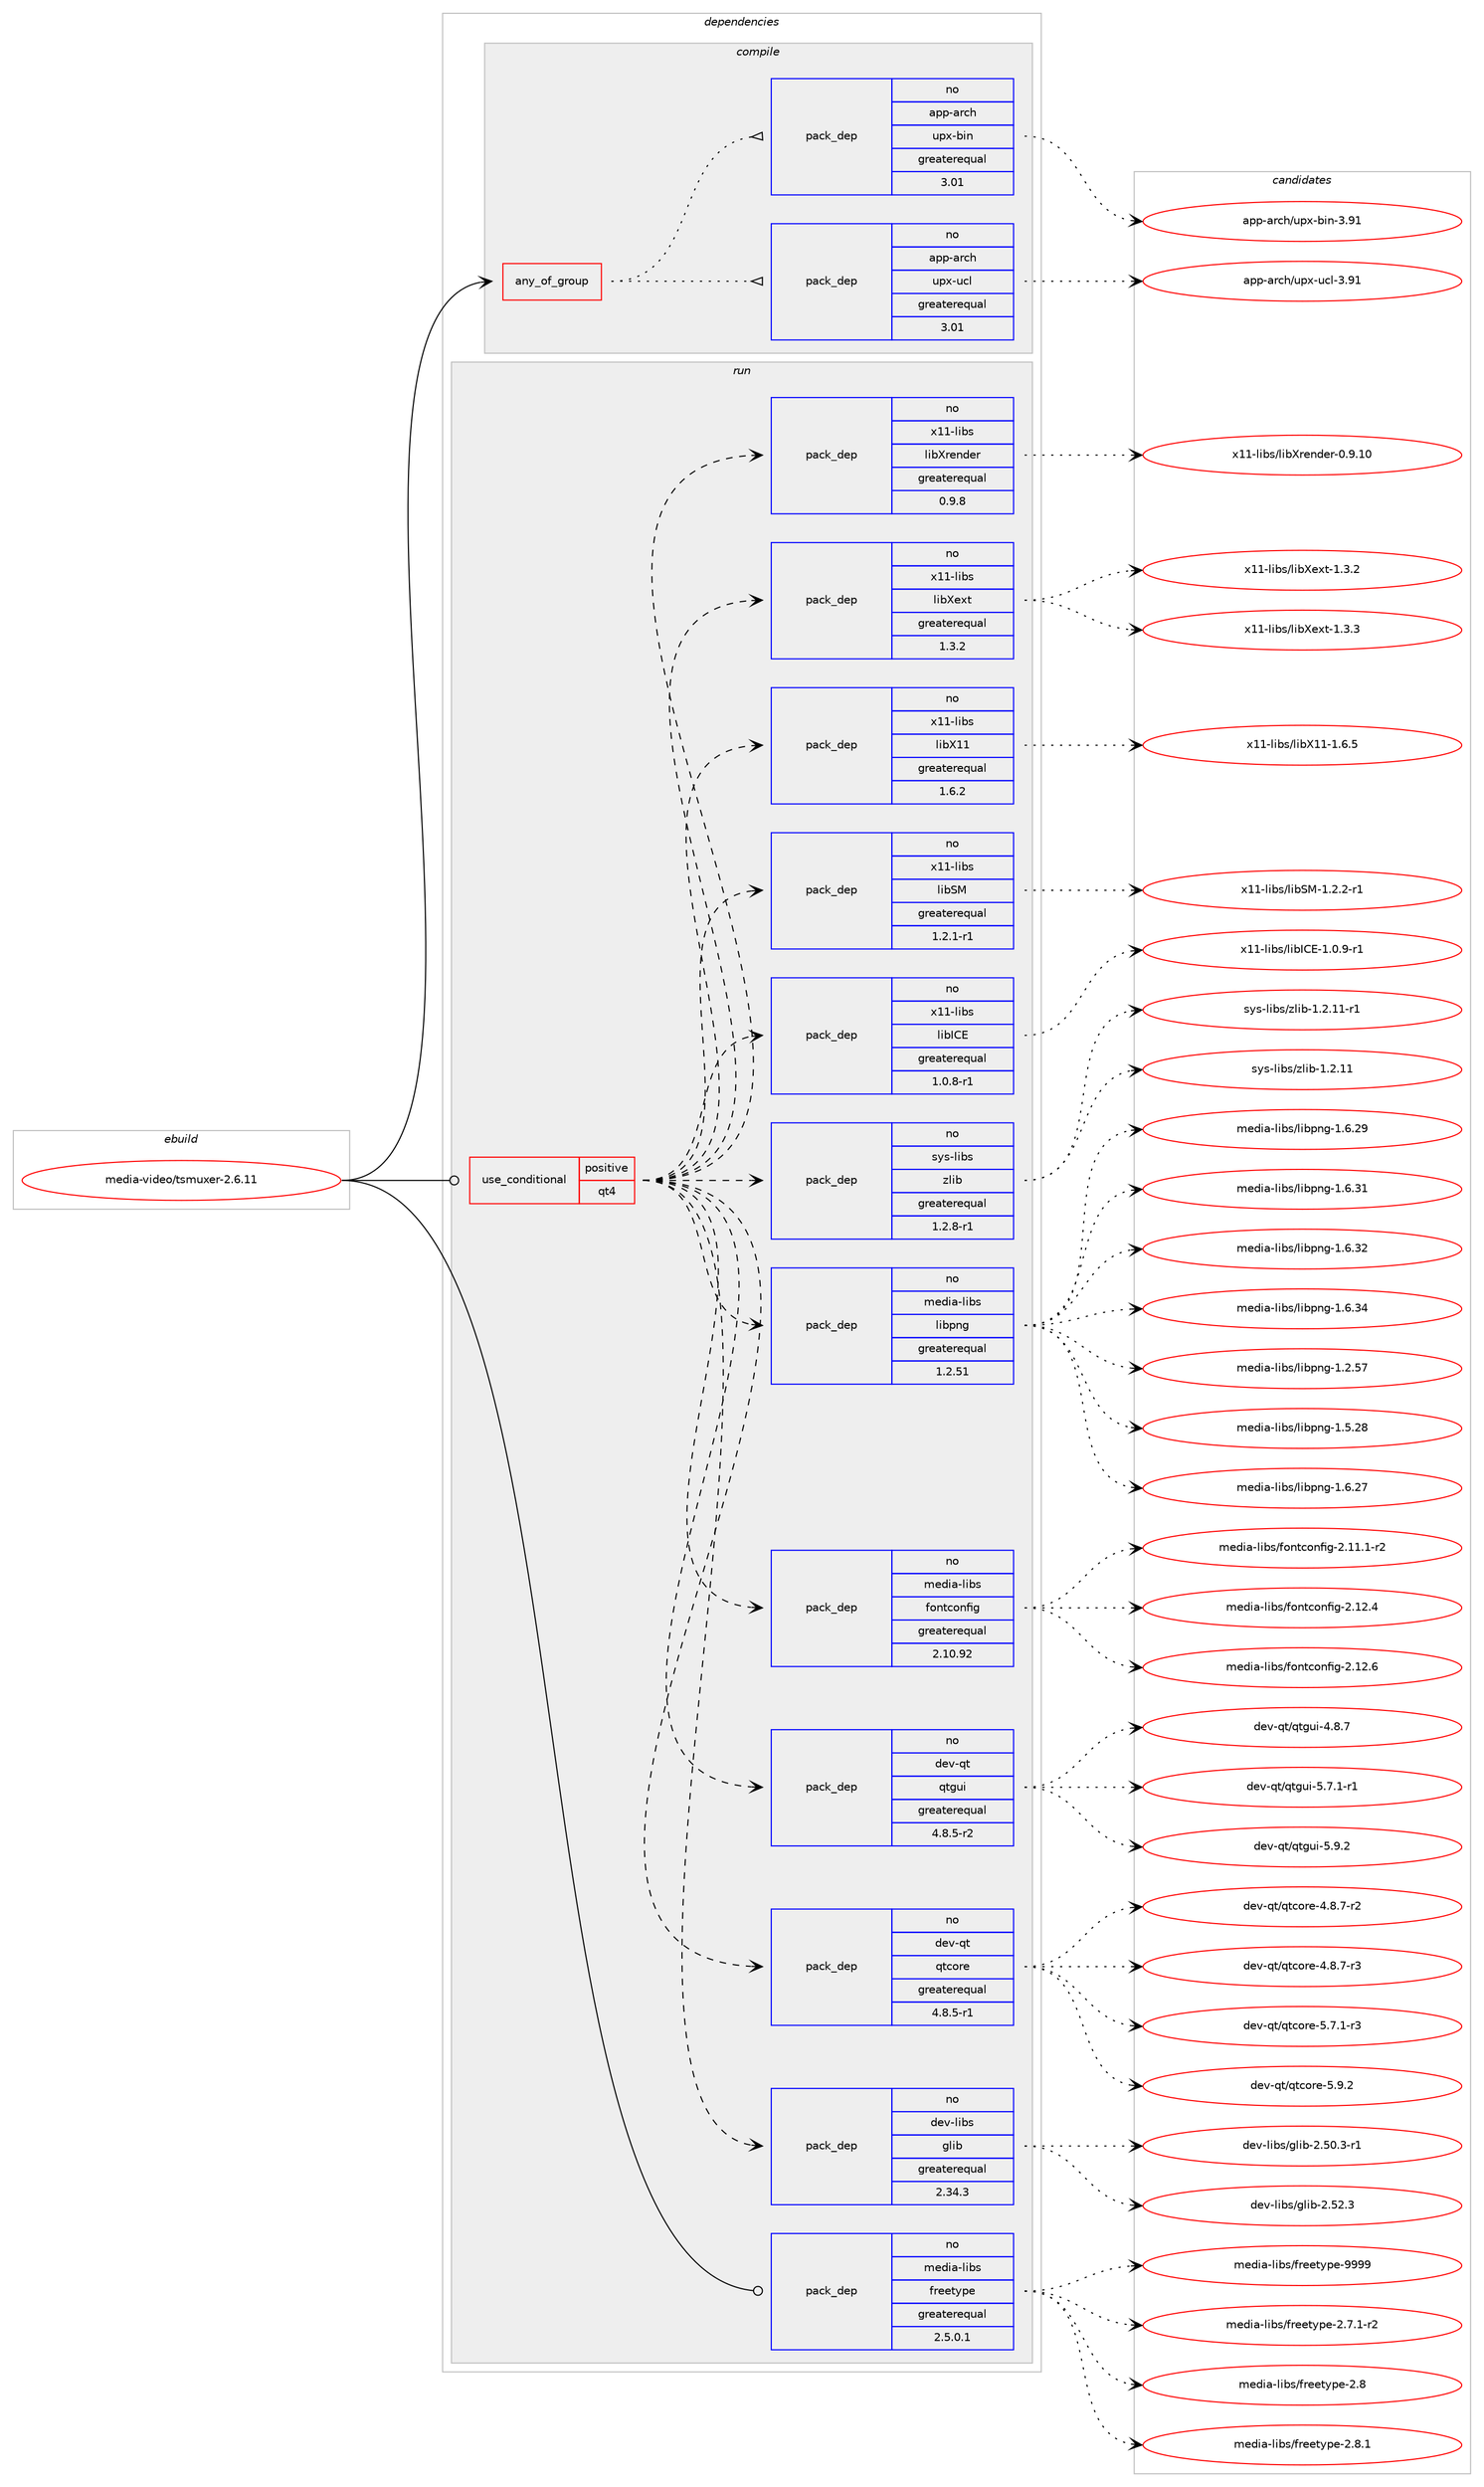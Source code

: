 digraph prolog {

# *************
# Graph options
# *************

newrank=true;
concentrate=true;
compound=true;
graph [rankdir=LR,fontname=Helvetica,fontsize=10,ranksep=1.5];#, ranksep=2.5, nodesep=0.2];
edge  [arrowhead=vee];
node  [fontname=Helvetica,fontsize=10];

# **********
# The ebuild
# **********

subgraph cluster_leftcol {
color=gray;
rank=same;
label=<<i>ebuild</i>>;
id [label="media-video/tsmuxer-2.6.11", color=red, width=4, href="../media-video/tsmuxer-2.6.11.svg"];
}

# ****************
# The dependencies
# ****************

subgraph cluster_midcol {
color=gray;
label=<<i>dependencies</i>>;
subgraph cluster_compile {
fillcolor="#eeeeee";
style=filled;
label=<<i>compile</i>>;
subgraph any6255 {
dependency397245 [label=<<TABLE BORDER="0" CELLBORDER="1" CELLSPACING="0" CELLPADDING="4"><TR><TD CELLPADDING="10">any_of_group</TD></TR></TABLE>>, shape=none, color=red];subgraph pack292913 {
dependency397246 [label=<<TABLE BORDER="0" CELLBORDER="1" CELLSPACING="0" CELLPADDING="4" WIDTH="220"><TR><TD ROWSPAN="6" CELLPADDING="30">pack_dep</TD></TR><TR><TD WIDTH="110">no</TD></TR><TR><TD>app-arch</TD></TR><TR><TD>upx-ucl</TD></TR><TR><TD>greaterequal</TD></TR><TR><TD>3.01</TD></TR></TABLE>>, shape=none, color=blue];
}
dependency397245:e -> dependency397246:w [weight=20,style="dotted",arrowhead="oinv"];
subgraph pack292914 {
dependency397247 [label=<<TABLE BORDER="0" CELLBORDER="1" CELLSPACING="0" CELLPADDING="4" WIDTH="220"><TR><TD ROWSPAN="6" CELLPADDING="30">pack_dep</TD></TR><TR><TD WIDTH="110">no</TD></TR><TR><TD>app-arch</TD></TR><TR><TD>upx-bin</TD></TR><TR><TD>greaterequal</TD></TR><TR><TD>3.01</TD></TR></TABLE>>, shape=none, color=blue];
}
dependency397245:e -> dependency397247:w [weight=20,style="dotted",arrowhead="oinv"];
}
id:e -> dependency397245:w [weight=20,style="solid",arrowhead="vee"];
}
subgraph cluster_compileandrun {
fillcolor="#eeeeee";
style=filled;
label=<<i>compile and run</i>>;
}
subgraph cluster_run {
fillcolor="#eeeeee";
style=filled;
label=<<i>run</i>>;
subgraph cond97893 {
dependency397248 [label=<<TABLE BORDER="0" CELLBORDER="1" CELLSPACING="0" CELLPADDING="4"><TR><TD ROWSPAN="3" CELLPADDING="10">use_conditional</TD></TR><TR><TD>positive</TD></TR><TR><TD>qt4</TD></TR></TABLE>>, shape=none, color=red];
subgraph pack292915 {
dependency397249 [label=<<TABLE BORDER="0" CELLBORDER="1" CELLSPACING="0" CELLPADDING="4" WIDTH="220"><TR><TD ROWSPAN="6" CELLPADDING="30">pack_dep</TD></TR><TR><TD WIDTH="110">no</TD></TR><TR><TD>dev-libs</TD></TR><TR><TD>glib</TD></TR><TR><TD>greaterequal</TD></TR><TR><TD>2.34.3</TD></TR></TABLE>>, shape=none, color=blue];
}
dependency397248:e -> dependency397249:w [weight=20,style="dashed",arrowhead="vee"];
subgraph pack292916 {
dependency397250 [label=<<TABLE BORDER="0" CELLBORDER="1" CELLSPACING="0" CELLPADDING="4" WIDTH="220"><TR><TD ROWSPAN="6" CELLPADDING="30">pack_dep</TD></TR><TR><TD WIDTH="110">no</TD></TR><TR><TD>dev-qt</TD></TR><TR><TD>qtcore</TD></TR><TR><TD>greaterequal</TD></TR><TR><TD>4.8.5-r1</TD></TR></TABLE>>, shape=none, color=blue];
}
dependency397248:e -> dependency397250:w [weight=20,style="dashed",arrowhead="vee"];
subgraph pack292917 {
dependency397251 [label=<<TABLE BORDER="0" CELLBORDER="1" CELLSPACING="0" CELLPADDING="4" WIDTH="220"><TR><TD ROWSPAN="6" CELLPADDING="30">pack_dep</TD></TR><TR><TD WIDTH="110">no</TD></TR><TR><TD>dev-qt</TD></TR><TR><TD>qtgui</TD></TR><TR><TD>greaterequal</TD></TR><TR><TD>4.8.5-r2</TD></TR></TABLE>>, shape=none, color=blue];
}
dependency397248:e -> dependency397251:w [weight=20,style="dashed",arrowhead="vee"];
subgraph pack292918 {
dependency397252 [label=<<TABLE BORDER="0" CELLBORDER="1" CELLSPACING="0" CELLPADDING="4" WIDTH="220"><TR><TD ROWSPAN="6" CELLPADDING="30">pack_dep</TD></TR><TR><TD WIDTH="110">no</TD></TR><TR><TD>media-libs</TD></TR><TR><TD>fontconfig</TD></TR><TR><TD>greaterequal</TD></TR><TR><TD>2.10.92</TD></TR></TABLE>>, shape=none, color=blue];
}
dependency397248:e -> dependency397252:w [weight=20,style="dashed",arrowhead="vee"];
subgraph pack292919 {
dependency397253 [label=<<TABLE BORDER="0" CELLBORDER="1" CELLSPACING="0" CELLPADDING="4" WIDTH="220"><TR><TD ROWSPAN="6" CELLPADDING="30">pack_dep</TD></TR><TR><TD WIDTH="110">no</TD></TR><TR><TD>media-libs</TD></TR><TR><TD>libpng</TD></TR><TR><TD>greaterequal</TD></TR><TR><TD>1.2.51</TD></TR></TABLE>>, shape=none, color=blue];
}
dependency397248:e -> dependency397253:w [weight=20,style="dashed",arrowhead="vee"];
subgraph pack292920 {
dependency397254 [label=<<TABLE BORDER="0" CELLBORDER="1" CELLSPACING="0" CELLPADDING="4" WIDTH="220"><TR><TD ROWSPAN="6" CELLPADDING="30">pack_dep</TD></TR><TR><TD WIDTH="110">no</TD></TR><TR><TD>sys-libs</TD></TR><TR><TD>zlib</TD></TR><TR><TD>greaterequal</TD></TR><TR><TD>1.2.8-r1</TD></TR></TABLE>>, shape=none, color=blue];
}
dependency397248:e -> dependency397254:w [weight=20,style="dashed",arrowhead="vee"];
subgraph pack292921 {
dependency397255 [label=<<TABLE BORDER="0" CELLBORDER="1" CELLSPACING="0" CELLPADDING="4" WIDTH="220"><TR><TD ROWSPAN="6" CELLPADDING="30">pack_dep</TD></TR><TR><TD WIDTH="110">no</TD></TR><TR><TD>x11-libs</TD></TR><TR><TD>libICE</TD></TR><TR><TD>greaterequal</TD></TR><TR><TD>1.0.8-r1</TD></TR></TABLE>>, shape=none, color=blue];
}
dependency397248:e -> dependency397255:w [weight=20,style="dashed",arrowhead="vee"];
subgraph pack292922 {
dependency397256 [label=<<TABLE BORDER="0" CELLBORDER="1" CELLSPACING="0" CELLPADDING="4" WIDTH="220"><TR><TD ROWSPAN="6" CELLPADDING="30">pack_dep</TD></TR><TR><TD WIDTH="110">no</TD></TR><TR><TD>x11-libs</TD></TR><TR><TD>libSM</TD></TR><TR><TD>greaterequal</TD></TR><TR><TD>1.2.1-r1</TD></TR></TABLE>>, shape=none, color=blue];
}
dependency397248:e -> dependency397256:w [weight=20,style="dashed",arrowhead="vee"];
subgraph pack292923 {
dependency397257 [label=<<TABLE BORDER="0" CELLBORDER="1" CELLSPACING="0" CELLPADDING="4" WIDTH="220"><TR><TD ROWSPAN="6" CELLPADDING="30">pack_dep</TD></TR><TR><TD WIDTH="110">no</TD></TR><TR><TD>x11-libs</TD></TR><TR><TD>libX11</TD></TR><TR><TD>greaterequal</TD></TR><TR><TD>1.6.2</TD></TR></TABLE>>, shape=none, color=blue];
}
dependency397248:e -> dependency397257:w [weight=20,style="dashed",arrowhead="vee"];
subgraph pack292924 {
dependency397258 [label=<<TABLE BORDER="0" CELLBORDER="1" CELLSPACING="0" CELLPADDING="4" WIDTH="220"><TR><TD ROWSPAN="6" CELLPADDING="30">pack_dep</TD></TR><TR><TD WIDTH="110">no</TD></TR><TR><TD>x11-libs</TD></TR><TR><TD>libXext</TD></TR><TR><TD>greaterequal</TD></TR><TR><TD>1.3.2</TD></TR></TABLE>>, shape=none, color=blue];
}
dependency397248:e -> dependency397258:w [weight=20,style="dashed",arrowhead="vee"];
subgraph pack292925 {
dependency397259 [label=<<TABLE BORDER="0" CELLBORDER="1" CELLSPACING="0" CELLPADDING="4" WIDTH="220"><TR><TD ROWSPAN="6" CELLPADDING="30">pack_dep</TD></TR><TR><TD WIDTH="110">no</TD></TR><TR><TD>x11-libs</TD></TR><TR><TD>libXrender</TD></TR><TR><TD>greaterequal</TD></TR><TR><TD>0.9.8</TD></TR></TABLE>>, shape=none, color=blue];
}
dependency397248:e -> dependency397259:w [weight=20,style="dashed",arrowhead="vee"];
}
id:e -> dependency397248:w [weight=20,style="solid",arrowhead="odot"];
subgraph pack292926 {
dependency397260 [label=<<TABLE BORDER="0" CELLBORDER="1" CELLSPACING="0" CELLPADDING="4" WIDTH="220"><TR><TD ROWSPAN="6" CELLPADDING="30">pack_dep</TD></TR><TR><TD WIDTH="110">no</TD></TR><TR><TD>media-libs</TD></TR><TR><TD>freetype</TD></TR><TR><TD>greaterequal</TD></TR><TR><TD>2.5.0.1</TD></TR></TABLE>>, shape=none, color=blue];
}
id:e -> dependency397260:w [weight=20,style="solid",arrowhead="odot"];
}
}

# **************
# The candidates
# **************

subgraph cluster_choices {
rank=same;
color=gray;
label=<<i>candidates</i>>;

subgraph choice292913 {
color=black;
nodesep=1;
choice971121124597114991044711711212045117991084551465749 [label="app-arch/upx-ucl-3.91", color=red, width=4,href="../app-arch/upx-ucl-3.91.svg"];
dependency397246:e -> choice971121124597114991044711711212045117991084551465749:w [style=dotted,weight="100"];
}
subgraph choice292914 {
color=black;
nodesep=1;
choice971121124597114991044711711212045981051104551465749 [label="app-arch/upx-bin-3.91", color=red, width=4,href="../app-arch/upx-bin-3.91.svg"];
dependency397247:e -> choice971121124597114991044711711212045981051104551465749:w [style=dotted,weight="100"];
}
subgraph choice292915 {
color=black;
nodesep=1;
choice10010111845108105981154710310810598455046534846514511449 [label="dev-libs/glib-2.50.3-r1", color=red, width=4,href="../dev-libs/glib-2.50.3-r1.svg"];
choice1001011184510810598115471031081059845504653504651 [label="dev-libs/glib-2.52.3", color=red, width=4,href="../dev-libs/glib-2.52.3.svg"];
dependency397249:e -> choice10010111845108105981154710310810598455046534846514511449:w [style=dotted,weight="100"];
dependency397249:e -> choice1001011184510810598115471031081059845504653504651:w [style=dotted,weight="100"];
}
subgraph choice292916 {
color=black;
nodesep=1;
choice1001011184511311647113116991111141014552465646554511450 [label="dev-qt/qtcore-4.8.7-r2", color=red, width=4,href="../dev-qt/qtcore-4.8.7-r2.svg"];
choice1001011184511311647113116991111141014552465646554511451 [label="dev-qt/qtcore-4.8.7-r3", color=red, width=4,href="../dev-qt/qtcore-4.8.7-r3.svg"];
choice1001011184511311647113116991111141014553465546494511451 [label="dev-qt/qtcore-5.7.1-r3", color=red, width=4,href="../dev-qt/qtcore-5.7.1-r3.svg"];
choice100101118451131164711311699111114101455346574650 [label="dev-qt/qtcore-5.9.2", color=red, width=4,href="../dev-qt/qtcore-5.9.2.svg"];
dependency397250:e -> choice1001011184511311647113116991111141014552465646554511450:w [style=dotted,weight="100"];
dependency397250:e -> choice1001011184511311647113116991111141014552465646554511451:w [style=dotted,weight="100"];
dependency397250:e -> choice1001011184511311647113116991111141014553465546494511451:w [style=dotted,weight="100"];
dependency397250:e -> choice100101118451131164711311699111114101455346574650:w [style=dotted,weight="100"];
}
subgraph choice292917 {
color=black;
nodesep=1;
choice1001011184511311647113116103117105455246564655 [label="dev-qt/qtgui-4.8.7", color=red, width=4,href="../dev-qt/qtgui-4.8.7.svg"];
choice10010111845113116471131161031171054553465546494511449 [label="dev-qt/qtgui-5.7.1-r1", color=red, width=4,href="../dev-qt/qtgui-5.7.1-r1.svg"];
choice1001011184511311647113116103117105455346574650 [label="dev-qt/qtgui-5.9.2", color=red, width=4,href="../dev-qt/qtgui-5.9.2.svg"];
dependency397251:e -> choice1001011184511311647113116103117105455246564655:w [style=dotted,weight="100"];
dependency397251:e -> choice10010111845113116471131161031171054553465546494511449:w [style=dotted,weight="100"];
dependency397251:e -> choice1001011184511311647113116103117105455346574650:w [style=dotted,weight="100"];
}
subgraph choice292918 {
color=black;
nodesep=1;
choice1091011001059745108105981154710211111011699111110102105103455046494946494511450 [label="media-libs/fontconfig-2.11.1-r2", color=red, width=4,href="../media-libs/fontconfig-2.11.1-r2.svg"];
choice109101100105974510810598115471021111101169911111010210510345504649504652 [label="media-libs/fontconfig-2.12.4", color=red, width=4,href="../media-libs/fontconfig-2.12.4.svg"];
choice109101100105974510810598115471021111101169911111010210510345504649504654 [label="media-libs/fontconfig-2.12.6", color=red, width=4,href="../media-libs/fontconfig-2.12.6.svg"];
dependency397252:e -> choice1091011001059745108105981154710211111011699111110102105103455046494946494511450:w [style=dotted,weight="100"];
dependency397252:e -> choice109101100105974510810598115471021111101169911111010210510345504649504652:w [style=dotted,weight="100"];
dependency397252:e -> choice109101100105974510810598115471021111101169911111010210510345504649504654:w [style=dotted,weight="100"];
}
subgraph choice292919 {
color=black;
nodesep=1;
choice109101100105974510810598115471081059811211010345494650465355 [label="media-libs/libpng-1.2.57", color=red, width=4,href="../media-libs/libpng-1.2.57.svg"];
choice109101100105974510810598115471081059811211010345494653465056 [label="media-libs/libpng-1.5.28", color=red, width=4,href="../media-libs/libpng-1.5.28.svg"];
choice109101100105974510810598115471081059811211010345494654465055 [label="media-libs/libpng-1.6.27", color=red, width=4,href="../media-libs/libpng-1.6.27.svg"];
choice109101100105974510810598115471081059811211010345494654465057 [label="media-libs/libpng-1.6.29", color=red, width=4,href="../media-libs/libpng-1.6.29.svg"];
choice109101100105974510810598115471081059811211010345494654465149 [label="media-libs/libpng-1.6.31", color=red, width=4,href="../media-libs/libpng-1.6.31.svg"];
choice109101100105974510810598115471081059811211010345494654465150 [label="media-libs/libpng-1.6.32", color=red, width=4,href="../media-libs/libpng-1.6.32.svg"];
choice109101100105974510810598115471081059811211010345494654465152 [label="media-libs/libpng-1.6.34", color=red, width=4,href="../media-libs/libpng-1.6.34.svg"];
dependency397253:e -> choice109101100105974510810598115471081059811211010345494650465355:w [style=dotted,weight="100"];
dependency397253:e -> choice109101100105974510810598115471081059811211010345494653465056:w [style=dotted,weight="100"];
dependency397253:e -> choice109101100105974510810598115471081059811211010345494654465055:w [style=dotted,weight="100"];
dependency397253:e -> choice109101100105974510810598115471081059811211010345494654465057:w [style=dotted,weight="100"];
dependency397253:e -> choice109101100105974510810598115471081059811211010345494654465149:w [style=dotted,weight="100"];
dependency397253:e -> choice109101100105974510810598115471081059811211010345494654465150:w [style=dotted,weight="100"];
dependency397253:e -> choice109101100105974510810598115471081059811211010345494654465152:w [style=dotted,weight="100"];
}
subgraph choice292920 {
color=black;
nodesep=1;
choice1151211154510810598115471221081059845494650464949 [label="sys-libs/zlib-1.2.11", color=red, width=4,href="../sys-libs/zlib-1.2.11.svg"];
choice11512111545108105981154712210810598454946504649494511449 [label="sys-libs/zlib-1.2.11-r1", color=red, width=4,href="../sys-libs/zlib-1.2.11-r1.svg"];
dependency397254:e -> choice1151211154510810598115471221081059845494650464949:w [style=dotted,weight="100"];
dependency397254:e -> choice11512111545108105981154712210810598454946504649494511449:w [style=dotted,weight="100"];
}
subgraph choice292921 {
color=black;
nodesep=1;
choice1204949451081059811547108105987367694549464846574511449 [label="x11-libs/libICE-1.0.9-r1", color=red, width=4,href="../x11-libs/libICE-1.0.9-r1.svg"];
dependency397255:e -> choice1204949451081059811547108105987367694549464846574511449:w [style=dotted,weight="100"];
}
subgraph choice292922 {
color=black;
nodesep=1;
choice12049494510810598115471081059883774549465046504511449 [label="x11-libs/libSM-1.2.2-r1", color=red, width=4,href="../x11-libs/libSM-1.2.2-r1.svg"];
dependency397256:e -> choice12049494510810598115471081059883774549465046504511449:w [style=dotted,weight="100"];
}
subgraph choice292923 {
color=black;
nodesep=1;
choice120494945108105981154710810598884949454946544653 [label="x11-libs/libX11-1.6.5", color=red, width=4,href="../x11-libs/libX11-1.6.5.svg"];
dependency397257:e -> choice120494945108105981154710810598884949454946544653:w [style=dotted,weight="100"];
}
subgraph choice292924 {
color=black;
nodesep=1;
choice12049494510810598115471081059888101120116454946514650 [label="x11-libs/libXext-1.3.2", color=red, width=4,href="../x11-libs/libXext-1.3.2.svg"];
choice12049494510810598115471081059888101120116454946514651 [label="x11-libs/libXext-1.3.3", color=red, width=4,href="../x11-libs/libXext-1.3.3.svg"];
dependency397258:e -> choice12049494510810598115471081059888101120116454946514650:w [style=dotted,weight="100"];
dependency397258:e -> choice12049494510810598115471081059888101120116454946514651:w [style=dotted,weight="100"];
}
subgraph choice292925 {
color=black;
nodesep=1;
choice1204949451081059811547108105988811410111010010111445484657464948 [label="x11-libs/libXrender-0.9.10", color=red, width=4,href="../x11-libs/libXrender-0.9.10.svg"];
dependency397259:e -> choice1204949451081059811547108105988811410111010010111445484657464948:w [style=dotted,weight="100"];
}
subgraph choice292926 {
color=black;
nodesep=1;
choice109101100105974510810598115471021141011011161211121014550465546494511450 [label="media-libs/freetype-2.7.1-r2", color=red, width=4,href="../media-libs/freetype-2.7.1-r2.svg"];
choice1091011001059745108105981154710211410110111612111210145504656 [label="media-libs/freetype-2.8", color=red, width=4,href="../media-libs/freetype-2.8.svg"];
choice10910110010597451081059811547102114101101116121112101455046564649 [label="media-libs/freetype-2.8.1", color=red, width=4,href="../media-libs/freetype-2.8.1.svg"];
choice109101100105974510810598115471021141011011161211121014557575757 [label="media-libs/freetype-9999", color=red, width=4,href="../media-libs/freetype-9999.svg"];
dependency397260:e -> choice109101100105974510810598115471021141011011161211121014550465546494511450:w [style=dotted,weight="100"];
dependency397260:e -> choice1091011001059745108105981154710211410110111612111210145504656:w [style=dotted,weight="100"];
dependency397260:e -> choice10910110010597451081059811547102114101101116121112101455046564649:w [style=dotted,weight="100"];
dependency397260:e -> choice109101100105974510810598115471021141011011161211121014557575757:w [style=dotted,weight="100"];
}
}

}
